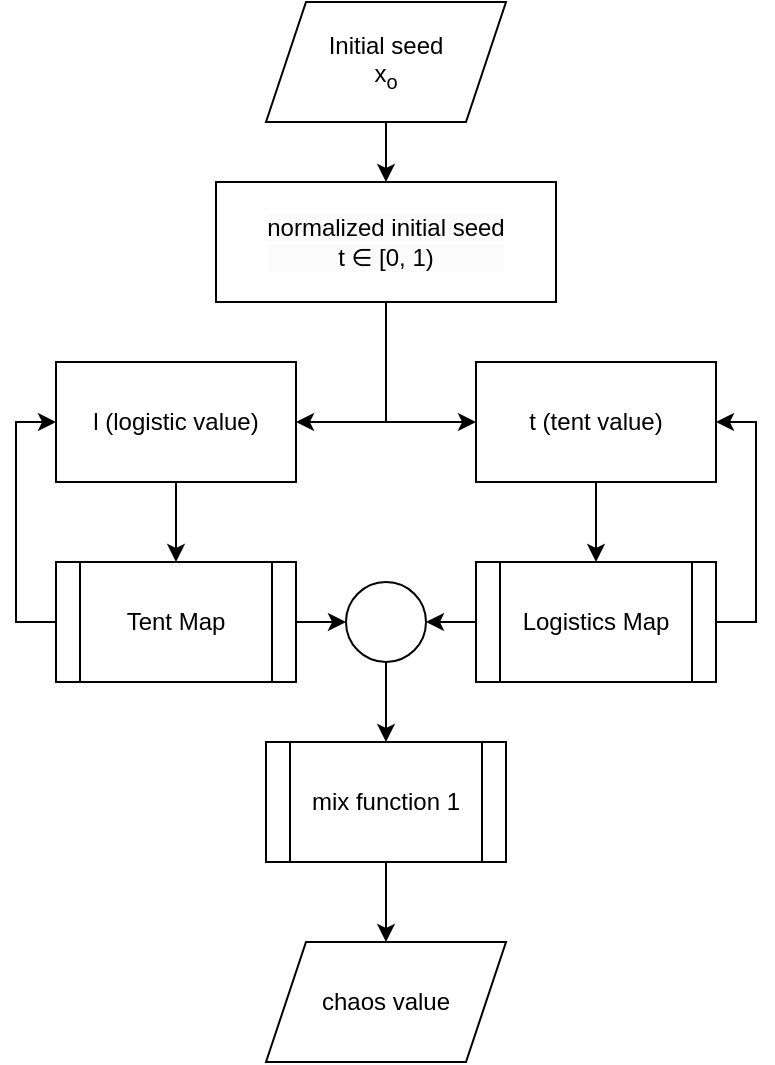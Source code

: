 <mxfile version="26.0.14">
  <diagram name="Page-1" id="Rb2IhAHiVmSiqrVG7yFq">
    <mxGraphModel dx="1235" dy="655" grid="1" gridSize="10" guides="1" tooltips="1" connect="1" arrows="1" fold="1" page="1" pageScale="1" pageWidth="850" pageHeight="1100" math="0" shadow="0">
      <root>
        <mxCell id="0" />
        <mxCell id="1" parent="0" />
        <mxCell id="2NXiW0guvJe2bkPRp_MS-6" value="" style="edgeStyle=orthogonalEdgeStyle;rounded=0;orthogonalLoop=1;jettySize=auto;html=1;" edge="1" parent="1" source="2NXiW0guvJe2bkPRp_MS-2" target="2NXiW0guvJe2bkPRp_MS-5">
          <mxGeometry relative="1" as="geometry" />
        </mxCell>
        <mxCell id="2NXiW0guvJe2bkPRp_MS-2" value="Initial seed&lt;div&gt;x&lt;sub&gt;o&lt;/sub&gt;&lt;/div&gt;" style="shape=parallelogram;perimeter=parallelogramPerimeter;whiteSpace=wrap;html=1;fixedSize=1;" vertex="1" parent="1">
          <mxGeometry x="365" y="230" width="120" height="60" as="geometry" />
        </mxCell>
        <mxCell id="2NXiW0guvJe2bkPRp_MS-17" style="edgeStyle=orthogonalEdgeStyle;rounded=0;orthogonalLoop=1;jettySize=auto;html=1;entryX=1;entryY=0.5;entryDx=0;entryDy=0;" edge="1" parent="1" source="2NXiW0guvJe2bkPRp_MS-5" target="2NXiW0guvJe2bkPRp_MS-7">
          <mxGeometry relative="1" as="geometry" />
        </mxCell>
        <mxCell id="2NXiW0guvJe2bkPRp_MS-18" style="edgeStyle=orthogonalEdgeStyle;rounded=0;orthogonalLoop=1;jettySize=auto;html=1;entryX=0;entryY=0.5;entryDx=0;entryDy=0;" edge="1" parent="1" source="2NXiW0guvJe2bkPRp_MS-5" target="2NXiW0guvJe2bkPRp_MS-8">
          <mxGeometry relative="1" as="geometry" />
        </mxCell>
        <mxCell id="2NXiW0guvJe2bkPRp_MS-5" value="&lt;span style=&quot;color: rgb(0, 0, 0); background-color: rgb(251, 251, 251); float: none; display: inline !important;&quot;&gt;normalized initial seed&lt;/span&gt;&lt;div style=&quot;color: rgb(0, 0, 0); background-color: rgb(251, 251, 251);&quot;&gt;t&amp;nbsp;∈ [0, 1)&lt;/div&gt;" style="whiteSpace=wrap;html=1;" vertex="1" parent="1">
          <mxGeometry x="340" y="320" width="170" height="60" as="geometry" />
        </mxCell>
        <mxCell id="2NXiW0guvJe2bkPRp_MS-14" value="" style="edgeStyle=orthogonalEdgeStyle;rounded=0;orthogonalLoop=1;jettySize=auto;html=1;" edge="1" parent="1" source="2NXiW0guvJe2bkPRp_MS-7" target="2NXiW0guvJe2bkPRp_MS-11">
          <mxGeometry relative="1" as="geometry" />
        </mxCell>
        <mxCell id="2NXiW0guvJe2bkPRp_MS-7" value="l (logistic value)" style="rounded=0;whiteSpace=wrap;html=1;" vertex="1" parent="1">
          <mxGeometry x="260" y="410" width="120" height="60" as="geometry" />
        </mxCell>
        <mxCell id="2NXiW0guvJe2bkPRp_MS-13" value="" style="edgeStyle=orthogonalEdgeStyle;rounded=0;orthogonalLoop=1;jettySize=auto;html=1;" edge="1" parent="1" source="2NXiW0guvJe2bkPRp_MS-8" target="2NXiW0guvJe2bkPRp_MS-12">
          <mxGeometry relative="1" as="geometry" />
        </mxCell>
        <mxCell id="2NXiW0guvJe2bkPRp_MS-8" value="t (tent value)" style="rounded=0;whiteSpace=wrap;html=1;" vertex="1" parent="1">
          <mxGeometry x="470" y="410" width="120" height="60" as="geometry" />
        </mxCell>
        <mxCell id="2NXiW0guvJe2bkPRp_MS-15" style="edgeStyle=orthogonalEdgeStyle;rounded=0;orthogonalLoop=1;jettySize=auto;html=1;entryX=0;entryY=0.5;entryDx=0;entryDy=0;" edge="1" parent="1" source="2NXiW0guvJe2bkPRp_MS-11" target="2NXiW0guvJe2bkPRp_MS-7">
          <mxGeometry relative="1" as="geometry">
            <Array as="points">
              <mxPoint x="240" y="540" />
              <mxPoint x="240" y="440" />
            </Array>
          </mxGeometry>
        </mxCell>
        <mxCell id="2NXiW0guvJe2bkPRp_MS-23" value="" style="edgeStyle=orthogonalEdgeStyle;rounded=0;orthogonalLoop=1;jettySize=auto;html=1;" edge="1" parent="1" source="2NXiW0guvJe2bkPRp_MS-11" target="2NXiW0guvJe2bkPRp_MS-22">
          <mxGeometry relative="1" as="geometry" />
        </mxCell>
        <mxCell id="2NXiW0guvJe2bkPRp_MS-11" value="Tent Map" style="shape=process;whiteSpace=wrap;html=1;backgroundOutline=1;" vertex="1" parent="1">
          <mxGeometry x="260" y="510" width="120" height="60" as="geometry" />
        </mxCell>
        <mxCell id="2NXiW0guvJe2bkPRp_MS-16" style="edgeStyle=orthogonalEdgeStyle;rounded=0;orthogonalLoop=1;jettySize=auto;html=1;entryX=1;entryY=0.5;entryDx=0;entryDy=0;" edge="1" parent="1" source="2NXiW0guvJe2bkPRp_MS-12" target="2NXiW0guvJe2bkPRp_MS-8">
          <mxGeometry relative="1" as="geometry">
            <Array as="points">
              <mxPoint x="610" y="540" />
              <mxPoint x="610" y="440" />
            </Array>
          </mxGeometry>
        </mxCell>
        <mxCell id="2NXiW0guvJe2bkPRp_MS-24" value="" style="edgeStyle=orthogonalEdgeStyle;rounded=0;orthogonalLoop=1;jettySize=auto;html=1;" edge="1" parent="1" source="2NXiW0guvJe2bkPRp_MS-12" target="2NXiW0guvJe2bkPRp_MS-22">
          <mxGeometry relative="1" as="geometry" />
        </mxCell>
        <mxCell id="2NXiW0guvJe2bkPRp_MS-12" value="Logistics Map" style="shape=process;whiteSpace=wrap;html=1;backgroundOutline=1;" vertex="1" parent="1">
          <mxGeometry x="470" y="510" width="120" height="60" as="geometry" />
        </mxCell>
        <mxCell id="2NXiW0guvJe2bkPRp_MS-27" value="" style="edgeStyle=orthogonalEdgeStyle;rounded=0;orthogonalLoop=1;jettySize=auto;html=1;" edge="1" parent="1" source="2NXiW0guvJe2bkPRp_MS-19" target="2NXiW0guvJe2bkPRp_MS-26">
          <mxGeometry relative="1" as="geometry" />
        </mxCell>
        <mxCell id="2NXiW0guvJe2bkPRp_MS-19" value="mix function 1" style="shape=process;whiteSpace=wrap;html=1;backgroundOutline=1;" vertex="1" parent="1">
          <mxGeometry x="365" y="600" width="120" height="60" as="geometry" />
        </mxCell>
        <mxCell id="2NXiW0guvJe2bkPRp_MS-25" value="" style="edgeStyle=orthogonalEdgeStyle;rounded=0;orthogonalLoop=1;jettySize=auto;html=1;" edge="1" parent="1" source="2NXiW0guvJe2bkPRp_MS-22" target="2NXiW0guvJe2bkPRp_MS-19">
          <mxGeometry relative="1" as="geometry" />
        </mxCell>
        <mxCell id="2NXiW0guvJe2bkPRp_MS-22" value="" style="ellipse;whiteSpace=wrap;html=1;aspect=fixed;" vertex="1" parent="1">
          <mxGeometry x="405" y="520" width="40" height="40" as="geometry" />
        </mxCell>
        <mxCell id="2NXiW0guvJe2bkPRp_MS-26" value="chaos value" style="shape=parallelogram;perimeter=parallelogramPerimeter;whiteSpace=wrap;html=1;fixedSize=1;" vertex="1" parent="1">
          <mxGeometry x="365" y="700" width="120" height="60" as="geometry" />
        </mxCell>
      </root>
    </mxGraphModel>
  </diagram>
</mxfile>
